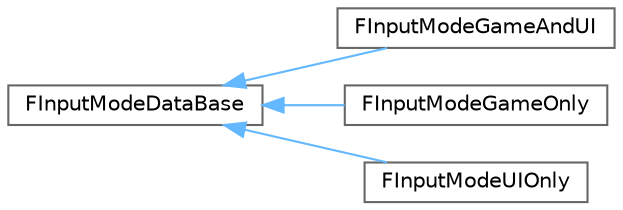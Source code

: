 digraph "Graphical Class Hierarchy"
{
 // INTERACTIVE_SVG=YES
 // LATEX_PDF_SIZE
  bgcolor="transparent";
  edge [fontname=Helvetica,fontsize=10,labelfontname=Helvetica,labelfontsize=10];
  node [fontname=Helvetica,fontsize=10,shape=box,height=0.2,width=0.4];
  rankdir="LR";
  Node0 [id="Node000000",label="FInputModeDataBase",height=0.2,width=0.4,color="grey40", fillcolor="white", style="filled",URL="$dc/d08/structFInputModeDataBase.html",tooltip="Abstract base class for Input Mode structures."];
  Node0 -> Node1 [id="edge4065_Node000000_Node000001",dir="back",color="steelblue1",style="solid",tooltip=" "];
  Node1 [id="Node000001",label="FInputModeGameAndUI",height=0.2,width=0.4,color="grey40", fillcolor="white", style="filled",URL="$db/d00/structFInputModeGameAndUI.html",tooltip="Data structure used to setup an input mode that allows the UI to respond to user input,..."];
  Node0 -> Node2 [id="edge4066_Node000000_Node000002",dir="back",color="steelblue1",style="solid",tooltip=" "];
  Node2 [id="Node000002",label="FInputModeGameOnly",height=0.2,width=0.4,color="grey40", fillcolor="white", style="filled",URL="$db/d34/structFInputModeGameOnly.html",tooltip="Data structure used to setup an input mode that allows only the player input / player controller to r..."];
  Node0 -> Node3 [id="edge4067_Node000000_Node000003",dir="back",color="steelblue1",style="solid",tooltip=" "];
  Node3 [id="Node000003",label="FInputModeUIOnly",height=0.2,width=0.4,color="grey40", fillcolor="white", style="filled",URL="$dc/d83/structFInputModeUIOnly.html",tooltip="Data structure used to setup an input mode that allows only the UI to respond to user input."];
}

